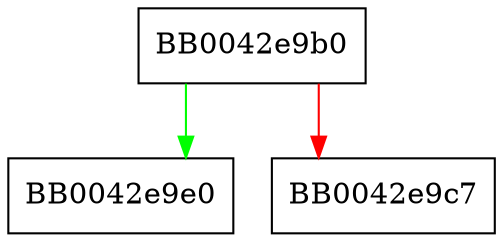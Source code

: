 digraph print_attribute {
  node [shape="box"];
  graph [splines=ortho];
  BB0042e9b0 -> BB0042e9e0 [color="green"];
  BB0042e9b0 -> BB0042e9c7 [color="red"];
}
